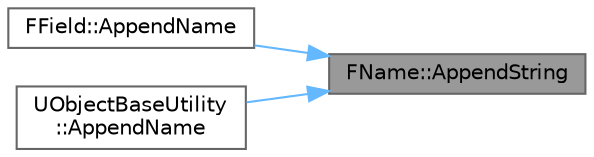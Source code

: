 digraph "FName::AppendString"
{
 // INTERACTIVE_SVG=YES
 // LATEX_PDF_SIZE
  bgcolor="transparent";
  edge [fontname=Helvetica,fontsize=10,labelfontname=Helvetica,labelfontsize=10];
  node [fontname=Helvetica,fontsize=10,shape=box,height=0.2,width=0.4];
  rankdir="RL";
  Node1 [id="Node000001",label="FName::AppendString",height=0.2,width=0.4,color="gray40", fillcolor="grey60", style="filled", fontcolor="black",tooltip="Converts an FName to a readable format, in place, appending to an existing string (ala GetFullName)"];
  Node1 -> Node2 [id="edge1_Node000001_Node000002",dir="back",color="steelblue1",style="solid",tooltip=" "];
  Node2 [id="Node000002",label="FField::AppendName",height=0.2,width=0.4,color="grey40", fillcolor="white", style="filled",URL="$d5/d7d/classFField.html#adfb162cd04dbe9f055c8910c1a97e762",tooltip=" "];
  Node1 -> Node3 [id="edge2_Node000001_Node000003",dir="back",color="steelblue1",style="solid",tooltip=" "];
  Node3 [id="Node000003",label="UObjectBaseUtility\l::AppendName",height=0.2,width=0.4,color="grey40", fillcolor="white", style="filled",URL="$d6/d7b/classUObjectBaseUtility.html#a0792fe679ece1b52c74270c8efc6365d",tooltip="Optimized version of GetName that appends to an existing string."];
}

